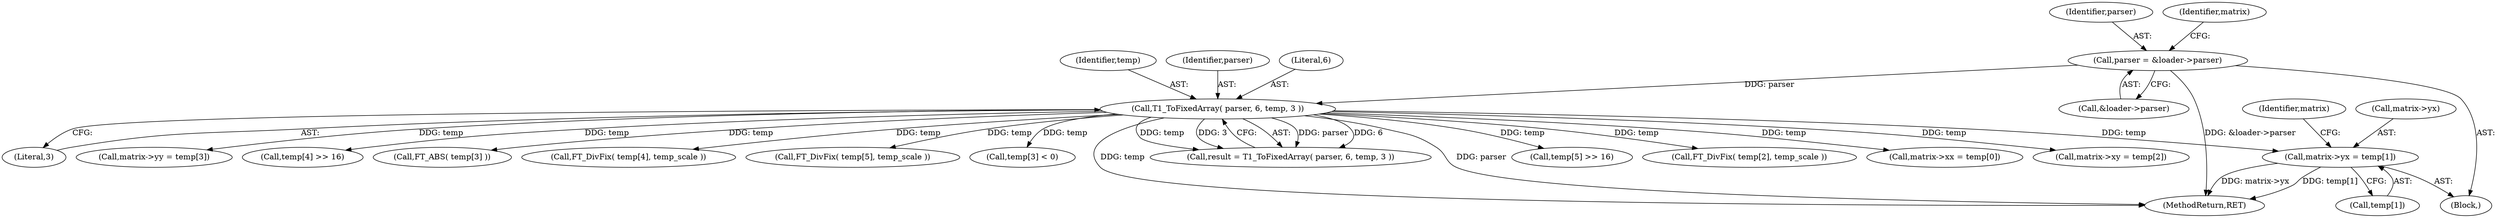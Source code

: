 digraph "0_savannah_8b281f83e8516535756f92dbf90940ac44bd45e1_1@array" {
"1000195" [label="(Call,matrix->yx = temp[1])"];
"1000147" [label="(Call,T1_ToFixedArray( parser, 6, temp, 3 ))"];
"1000109" [label="(Call,parser = &loader->parser)"];
"1000209" [label="(Call,matrix->yy = temp[3])"];
"1000204" [label="(Identifier,matrix)"];
"1000220" [label="(Call,temp[4] >> 16)"];
"1000168" [label="(Call,FT_ABS( temp[3] ))"];
"1000150" [label="(Identifier,temp)"];
"1000195" [label="(Call,matrix->yx = temp[1])"];
"1000247" [label="(Call,FT_DivFix( temp[4], temp_scale ))"];
"1000110" [label="(Identifier,parser)"];
"1000256" [label="(Call,FT_DivFix( temp[5], temp_scale ))"];
"1000266" [label="(Call,temp[3] < 0)"];
"1000145" [label="(Call,result = T1_ToFixedArray( parser, 6, temp, 3 ))"];
"1000229" [label="(Call,temp[5] >> 16)"];
"1000199" [label="(Call,temp[1])"];
"1000117" [label="(Identifier,matrix)"];
"1000107" [label="(Block,)"];
"1000111" [label="(Call,&loader->parser)"];
"1000196" [label="(Call,matrix->yx)"];
"1000148" [label="(Identifier,parser)"];
"1000149" [label="(Literal,6)"];
"1000238" [label="(Call,FT_DivFix( temp[2], temp_scale ))"];
"1000109" [label="(Call,parser = &loader->parser)"];
"1000188" [label="(Call,matrix->xx = temp[0])"];
"1000147" [label="(Call,T1_ToFixedArray( parser, 6, temp, 3 ))"];
"1000202" [label="(Call,matrix->xy = temp[2])"];
"1000151" [label="(Literal,3)"];
"1000274" [label="(MethodReturn,RET)"];
"1000195" -> "1000107"  [label="AST: "];
"1000195" -> "1000199"  [label="CFG: "];
"1000196" -> "1000195"  [label="AST: "];
"1000199" -> "1000195"  [label="AST: "];
"1000204" -> "1000195"  [label="CFG: "];
"1000195" -> "1000274"  [label="DDG: temp[1]"];
"1000195" -> "1000274"  [label="DDG: matrix->yx"];
"1000147" -> "1000195"  [label="DDG: temp"];
"1000147" -> "1000145"  [label="AST: "];
"1000147" -> "1000151"  [label="CFG: "];
"1000148" -> "1000147"  [label="AST: "];
"1000149" -> "1000147"  [label="AST: "];
"1000150" -> "1000147"  [label="AST: "];
"1000151" -> "1000147"  [label="AST: "];
"1000145" -> "1000147"  [label="CFG: "];
"1000147" -> "1000274"  [label="DDG: parser"];
"1000147" -> "1000274"  [label="DDG: temp"];
"1000147" -> "1000145"  [label="DDG: parser"];
"1000147" -> "1000145"  [label="DDG: 6"];
"1000147" -> "1000145"  [label="DDG: temp"];
"1000147" -> "1000145"  [label="DDG: 3"];
"1000109" -> "1000147"  [label="DDG: parser"];
"1000147" -> "1000168"  [label="DDG: temp"];
"1000147" -> "1000188"  [label="DDG: temp"];
"1000147" -> "1000202"  [label="DDG: temp"];
"1000147" -> "1000209"  [label="DDG: temp"];
"1000147" -> "1000220"  [label="DDG: temp"];
"1000147" -> "1000229"  [label="DDG: temp"];
"1000147" -> "1000238"  [label="DDG: temp"];
"1000147" -> "1000247"  [label="DDG: temp"];
"1000147" -> "1000256"  [label="DDG: temp"];
"1000147" -> "1000266"  [label="DDG: temp"];
"1000109" -> "1000107"  [label="AST: "];
"1000109" -> "1000111"  [label="CFG: "];
"1000110" -> "1000109"  [label="AST: "];
"1000111" -> "1000109"  [label="AST: "];
"1000117" -> "1000109"  [label="CFG: "];
"1000109" -> "1000274"  [label="DDG: &loader->parser"];
}
